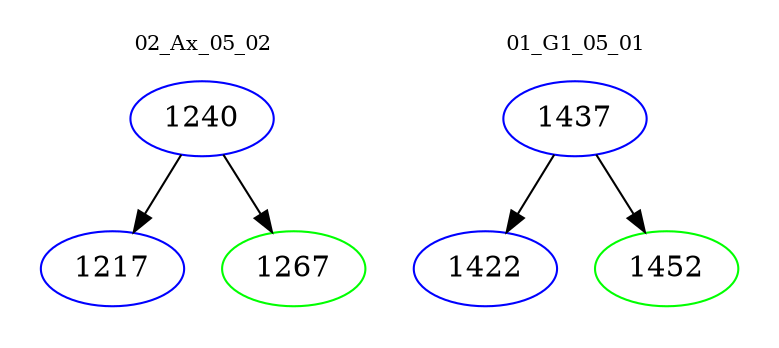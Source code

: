 digraph{
subgraph cluster_0 {
color = white
label = "02_Ax_05_02";
fontsize=10;
T0_1240 [label="1240", color="blue"]
T0_1240 -> T0_1217 [color="black"]
T0_1217 [label="1217", color="blue"]
T0_1240 -> T0_1267 [color="black"]
T0_1267 [label="1267", color="green"]
}
subgraph cluster_1 {
color = white
label = "01_G1_05_01";
fontsize=10;
T1_1437 [label="1437", color="blue"]
T1_1437 -> T1_1422 [color="black"]
T1_1422 [label="1422", color="blue"]
T1_1437 -> T1_1452 [color="black"]
T1_1452 [label="1452", color="green"]
}
}
